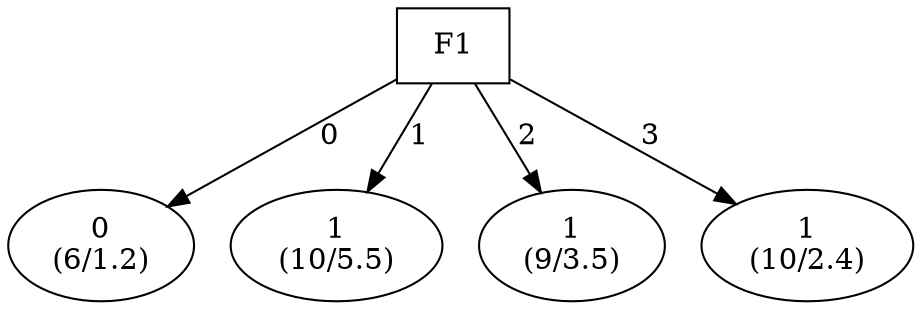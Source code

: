 digraph YaDT {
n0 [ shape=box, label="F1\n"]
n0 -> n1 [label="0"]
n1 [ shape=ellipse, label="0\n(6/1.2)"]
n0 -> n2 [label="1"]
n2 [ shape=ellipse, label="1\n(10/5.5)"]
n0 -> n3 [label="2"]
n3 [ shape=ellipse, label="1\n(9/3.5)"]
n0 -> n4 [label="3"]
n4 [ shape=ellipse, label="1\n(10/2.4)"]
}
